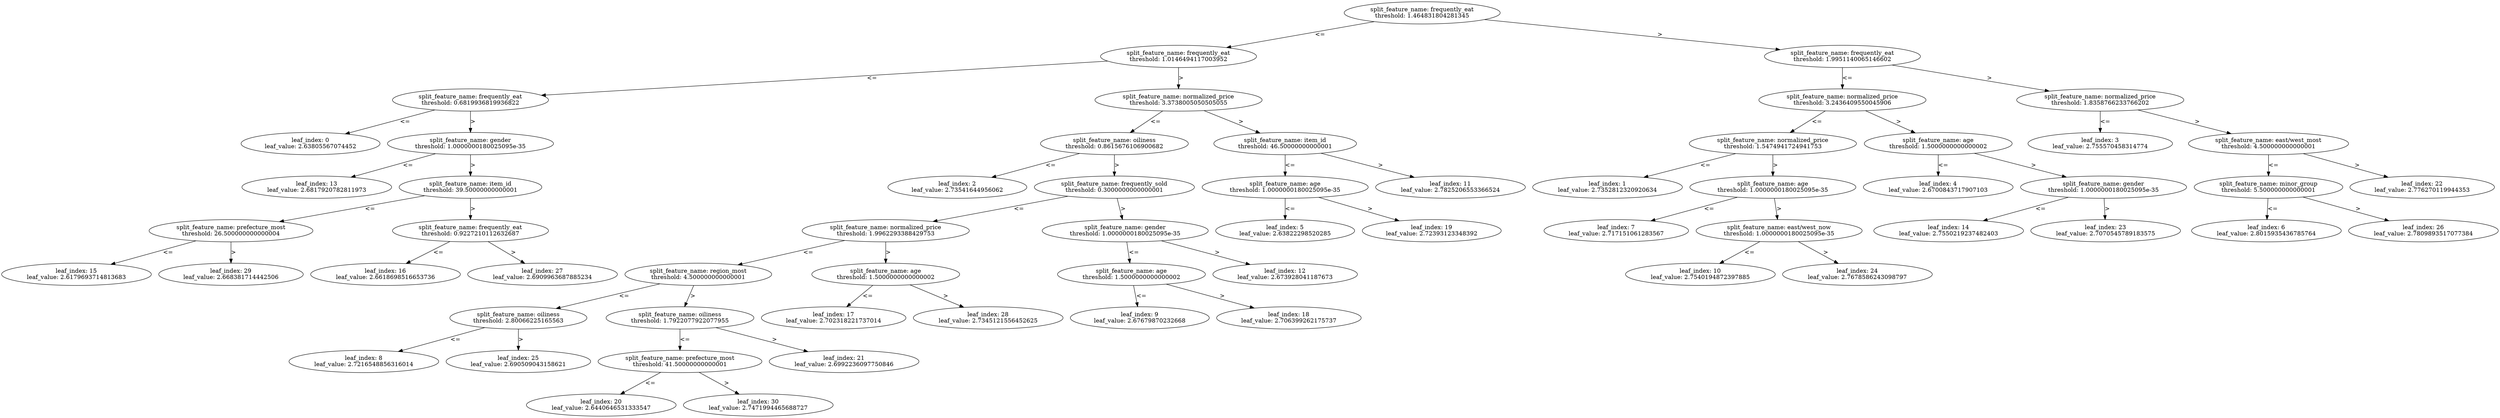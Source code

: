 digraph {
	split0 [label="split_feature_name: frequently_eat\nthreshold: 1.464831804281345"]
	split1 [label="split_feature_name: frequently_eat\nthreshold: 1.0146494117003952"]
	split12 [label="split_feature_name: frequently_eat\nthreshold: 0.6819936819936822"]
	leaf0 [label="leaf_index: 0\nleaf_value: 2.63805567074452"]
	split12 -> leaf0 [label="<="]
	split14 [label="split_feature_name: gender\nthreshold: 1.0000000180025095e-35"]
	leaf13 [label="leaf_index: 13\nleaf_value: 2.6817920782811973"]
	split14 -> leaf13 [label="<="]
	split15 [label="split_feature_name: item_id\nthreshold: 39.50000000000001"]
	split28 [label="split_feature_name: prefecture_most\nthreshold: 26.500000000000004"]
	leaf15 [label="leaf_index: 15\nleaf_value: 2.6179693714813683"]
	split28 -> leaf15 [label="<="]
	leaf29 [label="leaf_index: 29\nleaf_value: 2.668381714442506"]
	split28 -> leaf29 [label=">"]
	split15 -> split28 [label="<="]
	split26 [label="split_feature_name: frequently_eat\nthreshold: 0.9227210112632687"]
	leaf16 [label="leaf_index: 16\nleaf_value: 2.6618698516653736"]
	split26 -> leaf16 [label="<="]
	leaf27 [label="leaf_index: 27\nleaf_value: 2.6909963687885234"]
	split26 -> leaf27 [label=">"]
	split15 -> split26 [label=">"]
	split14 -> split15 [label=">"]
	split12 -> split14 [label=">"]
	split1 -> split12 [label="<="]
	split4 [label="split_feature_name: normalized_price\nthreshold: 3.3738005050505055"]
	split7 [label="split_feature_name: oiliness\nthreshold: 0.8615676106900682"]
	leaf2 [label="leaf_index: 2\nleaf_value: 2.73541644956062"]
	split7 -> leaf2 [label="<="]
	split8 [label="split_feature_name: frequently_sold\nthreshold: 0.3000000000000001"]
	split16 [label="split_feature_name: normalized_price\nthreshold: 1.9962293388429753"]
	split19 [label="split_feature_name: region_most\nthreshold: 4.500000000000001"]
	split24 [label="split_feature_name: oiliness\nthreshold: 2.80066225165563"]
	leaf8 [label="leaf_index: 8\nleaf_value: 2.7216548856316014"]
	split24 -> leaf8 [label="<="]
	leaf25 [label="leaf_index: 25\nleaf_value: 2.690509043158621"]
	split24 -> leaf25 [label=">"]
	split19 -> split24 [label="<="]
	split20 [label="split_feature_name: oiliness\nthreshold: 1.7922077922077955"]
	split29 [label="split_feature_name: prefecture_most\nthreshold: 41.50000000000001"]
	leaf20 [label="leaf_index: 20\nleaf_value: 2.6440646531333547"]
	split29 -> leaf20 [label="<="]
	leaf30 [label="leaf_index: 30\nleaf_value: 2.7471994465688727"]
	split29 -> leaf30 [label=">"]
	split20 -> split29 [label="<="]
	leaf21 [label="leaf_index: 21\nleaf_value: 2.6992236097750846"]
	split20 -> leaf21 [label=">"]
	split19 -> split20 [label=">"]
	split16 -> split19 [label="<="]
	split27 [label="split_feature_name: age\nthreshold: 1.5000000000000002"]
	leaf17 [label="leaf_index: 17\nleaf_value: 2.702318221737014"]
	split27 -> leaf17 [label="<="]
	leaf28 [label="leaf_index: 28\nleaf_value: 2.7345121556452625"]
	split27 -> leaf28 [label=">"]
	split16 -> split27 [label=">"]
	split8 -> split16 [label="<="]
	split11 [label="split_feature_name: gender\nthreshold: 1.0000000180025095e-35"]
	split17 [label="split_feature_name: age\nthreshold: 1.5000000000000002"]
	leaf9 [label="leaf_index: 9\nleaf_value: 2.67679870232668"]
	split17 -> leaf9 [label="<="]
	leaf18 [label="leaf_index: 18\nleaf_value: 2.706399262175737"]
	split17 -> leaf18 [label=">"]
	split11 -> split17 [label="<="]
	leaf12 [label="leaf_index: 12\nleaf_value: 2.673928041187673"]
	split11 -> leaf12 [label=">"]
	split8 -> split11 [label=">"]
	split7 -> split8 [label=">"]
	split4 -> split7 [label="<="]
	split10 [label="split_feature_name: item_id\nthreshold: 46.50000000000001"]
	split18 [label="split_feature_name: age\nthreshold: 1.0000000180025095e-35"]
	leaf5 [label="leaf_index: 5\nleaf_value: 2.63822298520285"]
	split18 -> leaf5 [label="<="]
	leaf19 [label="leaf_index: 19\nleaf_value: 2.72393123348392"]
	split18 -> leaf19 [label=">"]
	split10 -> split18 [label="<="]
	leaf11 [label="leaf_index: 11\nleaf_value: 2.7825206553366524"]
	split10 -> leaf11 [label=">"]
	split4 -> split10 [label=">"]
	split1 -> split4 [label=">"]
	split0 -> split1 [label="<="]
	split2 [label="split_feature_name: frequently_eat\nthreshold: 1.9951140065146602"]
	split3 [label="split_feature_name: normalized_price\nthreshold: 3.2436409550045906"]
	split6 [label="split_feature_name: normalized_price\nthreshold: 1.5474941724941753"]
	leaf1 [label="leaf_index: 1\nleaf_value: 2.7352812320920634"]
	split6 -> leaf1 [label="<="]
	split9 [label="split_feature_name: age\nthreshold: 1.0000000180025095e-35"]
	leaf7 [label="leaf_index: 7\nleaf_value: 2.717151061283567"]
	split9 -> leaf7 [label="<="]
	split23 [label="split_feature_name: east/west_now\nthreshold: 1.0000000180025095e-35"]
	leaf10 [label="leaf_index: 10\nleaf_value: 2.7540194872397885"]
	split23 -> leaf10 [label="<="]
	leaf24 [label="leaf_index: 24\nleaf_value: 2.7678586243098797"]
	split23 -> leaf24 [label=">"]
	split9 -> split23 [label=">"]
	split6 -> split9 [label=">"]
	split3 -> split6 [label="<="]
	split13 [label="split_feature_name: age\nthreshold: 1.5000000000000002"]
	leaf4 [label="leaf_index: 4\nleaf_value: 2.6700843717907103"]
	split13 -> leaf4 [label="<="]
	split22 [label="split_feature_name: gender\nthreshold: 1.0000000180025095e-35"]
	leaf14 [label="leaf_index: 14\nleaf_value: 2.7550219237482403"]
	split22 -> leaf14 [label="<="]
	leaf23 [label="leaf_index: 23\nleaf_value: 2.7070545789183575"]
	split22 -> leaf23 [label=">"]
	split13 -> split22 [label=">"]
	split3 -> split13 [label=">"]
	split2 -> split3 [label="<="]
	split5 [label="split_feature_name: normalized_price\nthreshold: 1.8358766233766202"]
	leaf3 [label="leaf_index: 3\nleaf_value: 2.755570458314774"]
	split5 -> leaf3 [label="<="]
	split21 [label="split_feature_name: east/west_most\nthreshold: 4.500000000000001"]
	split25 [label="split_feature_name: minor_group\nthreshold: 5.500000000000001"]
	leaf6 [label="leaf_index: 6\nleaf_value: 2.8015935436785764"]
	split25 -> leaf6 [label="<="]
	leaf26 [label="leaf_index: 26\nleaf_value: 2.7809893517077384"]
	split25 -> leaf26 [label=">"]
	split21 -> split25 [label="<="]
	leaf22 [label="leaf_index: 22\nleaf_value: 2.776270119944353"]
	split21 -> leaf22 [label=">"]
	split5 -> split21 [label=">"]
	split2 -> split5 [label=">"]
	split0 -> split2 [label=">"]
}

